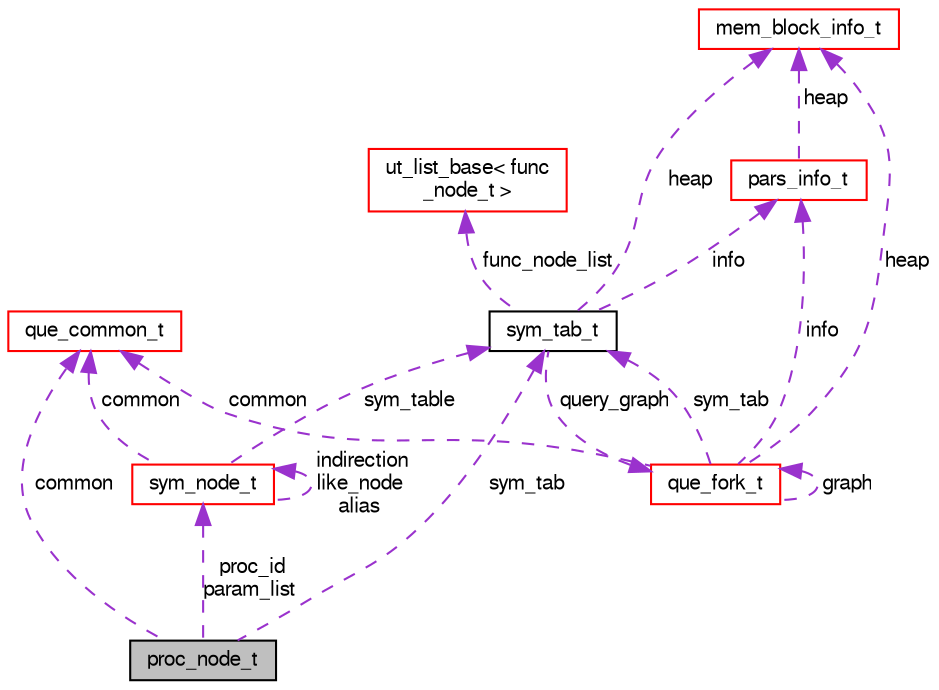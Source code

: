 digraph "proc_node_t"
{
  bgcolor="transparent";
  edge [fontname="FreeSans",fontsize="10",labelfontname="FreeSans",labelfontsize="10"];
  node [fontname="FreeSans",fontsize="10",shape=record];
  Node1 [label="proc_node_t",height=0.2,width=0.4,color="black", fillcolor="grey75", style="filled" fontcolor="black"];
  Node2 -> Node1 [dir="back",color="darkorchid3",fontsize="10",style="dashed",label=" sym_tab" ,fontname="FreeSans"];
  Node2 [label="sym_tab_t",height=0.2,width=0.4,color="black",URL="$structsym__tab__t.html"];
  Node3 -> Node2 [dir="back",color="darkorchid3",fontsize="10",style="dashed",label=" func_node_list" ,fontname="FreeSans"];
  Node3 [label="ut_list_base\< func\l_node_t \>",height=0.2,width=0.4,color="red",URL="$structut__list__base.html"];
  Node4 -> Node2 [dir="back",color="darkorchid3",fontsize="10",style="dashed",label=" heap" ,fontname="FreeSans"];
  Node4 [label="mem_block_info_t",height=0.2,width=0.4,color="red",URL="$structmem__block__info__t.html"];
  Node5 -> Node2 [dir="back",color="darkorchid3",fontsize="10",style="dashed",label=" query_graph" ,fontname="FreeSans"];
  Node5 [label="que_fork_t",height=0.2,width=0.4,color="red",URL="$structque__fork__t.html"];
  Node2 -> Node5 [dir="back",color="darkorchid3",fontsize="10",style="dashed",label=" sym_tab" ,fontname="FreeSans"];
  Node6 -> Node5 [dir="back",color="darkorchid3",fontsize="10",style="dashed",label=" common" ,fontname="FreeSans"];
  Node6 [label="que_common_t",height=0.2,width=0.4,color="red",URL="$structque__common__t.html"];
  Node4 -> Node5 [dir="back",color="darkorchid3",fontsize="10",style="dashed",label=" heap" ,fontname="FreeSans"];
  Node5 -> Node5 [dir="back",color="darkorchid3",fontsize="10",style="dashed",label=" graph" ,fontname="FreeSans"];
  Node7 -> Node5 [dir="back",color="darkorchid3",fontsize="10",style="dashed",label=" info" ,fontname="FreeSans"];
  Node7 [label="pars_info_t",height=0.2,width=0.4,color="red",URL="$structpars__info__t.html"];
  Node4 -> Node7 [dir="back",color="darkorchid3",fontsize="10",style="dashed",label=" heap" ,fontname="FreeSans"];
  Node7 -> Node2 [dir="back",color="darkorchid3",fontsize="10",style="dashed",label=" info" ,fontname="FreeSans"];
  Node6 -> Node1 [dir="back",color="darkorchid3",fontsize="10",style="dashed",label=" common" ,fontname="FreeSans"];
  Node8 -> Node1 [dir="back",color="darkorchid3",fontsize="10",style="dashed",label=" proc_id\nparam_list" ,fontname="FreeSans"];
  Node8 [label="sym_node_t",height=0.2,width=0.4,color="red",URL="$structsym__node__t.html"];
  Node2 -> Node8 [dir="back",color="darkorchid3",fontsize="10",style="dashed",label=" sym_table" ,fontname="FreeSans"];
  Node6 -> Node8 [dir="back",color="darkorchid3",fontsize="10",style="dashed",label=" common" ,fontname="FreeSans"];
  Node8 -> Node8 [dir="back",color="darkorchid3",fontsize="10",style="dashed",label=" indirection\nlike_node\nalias" ,fontname="FreeSans"];
}

